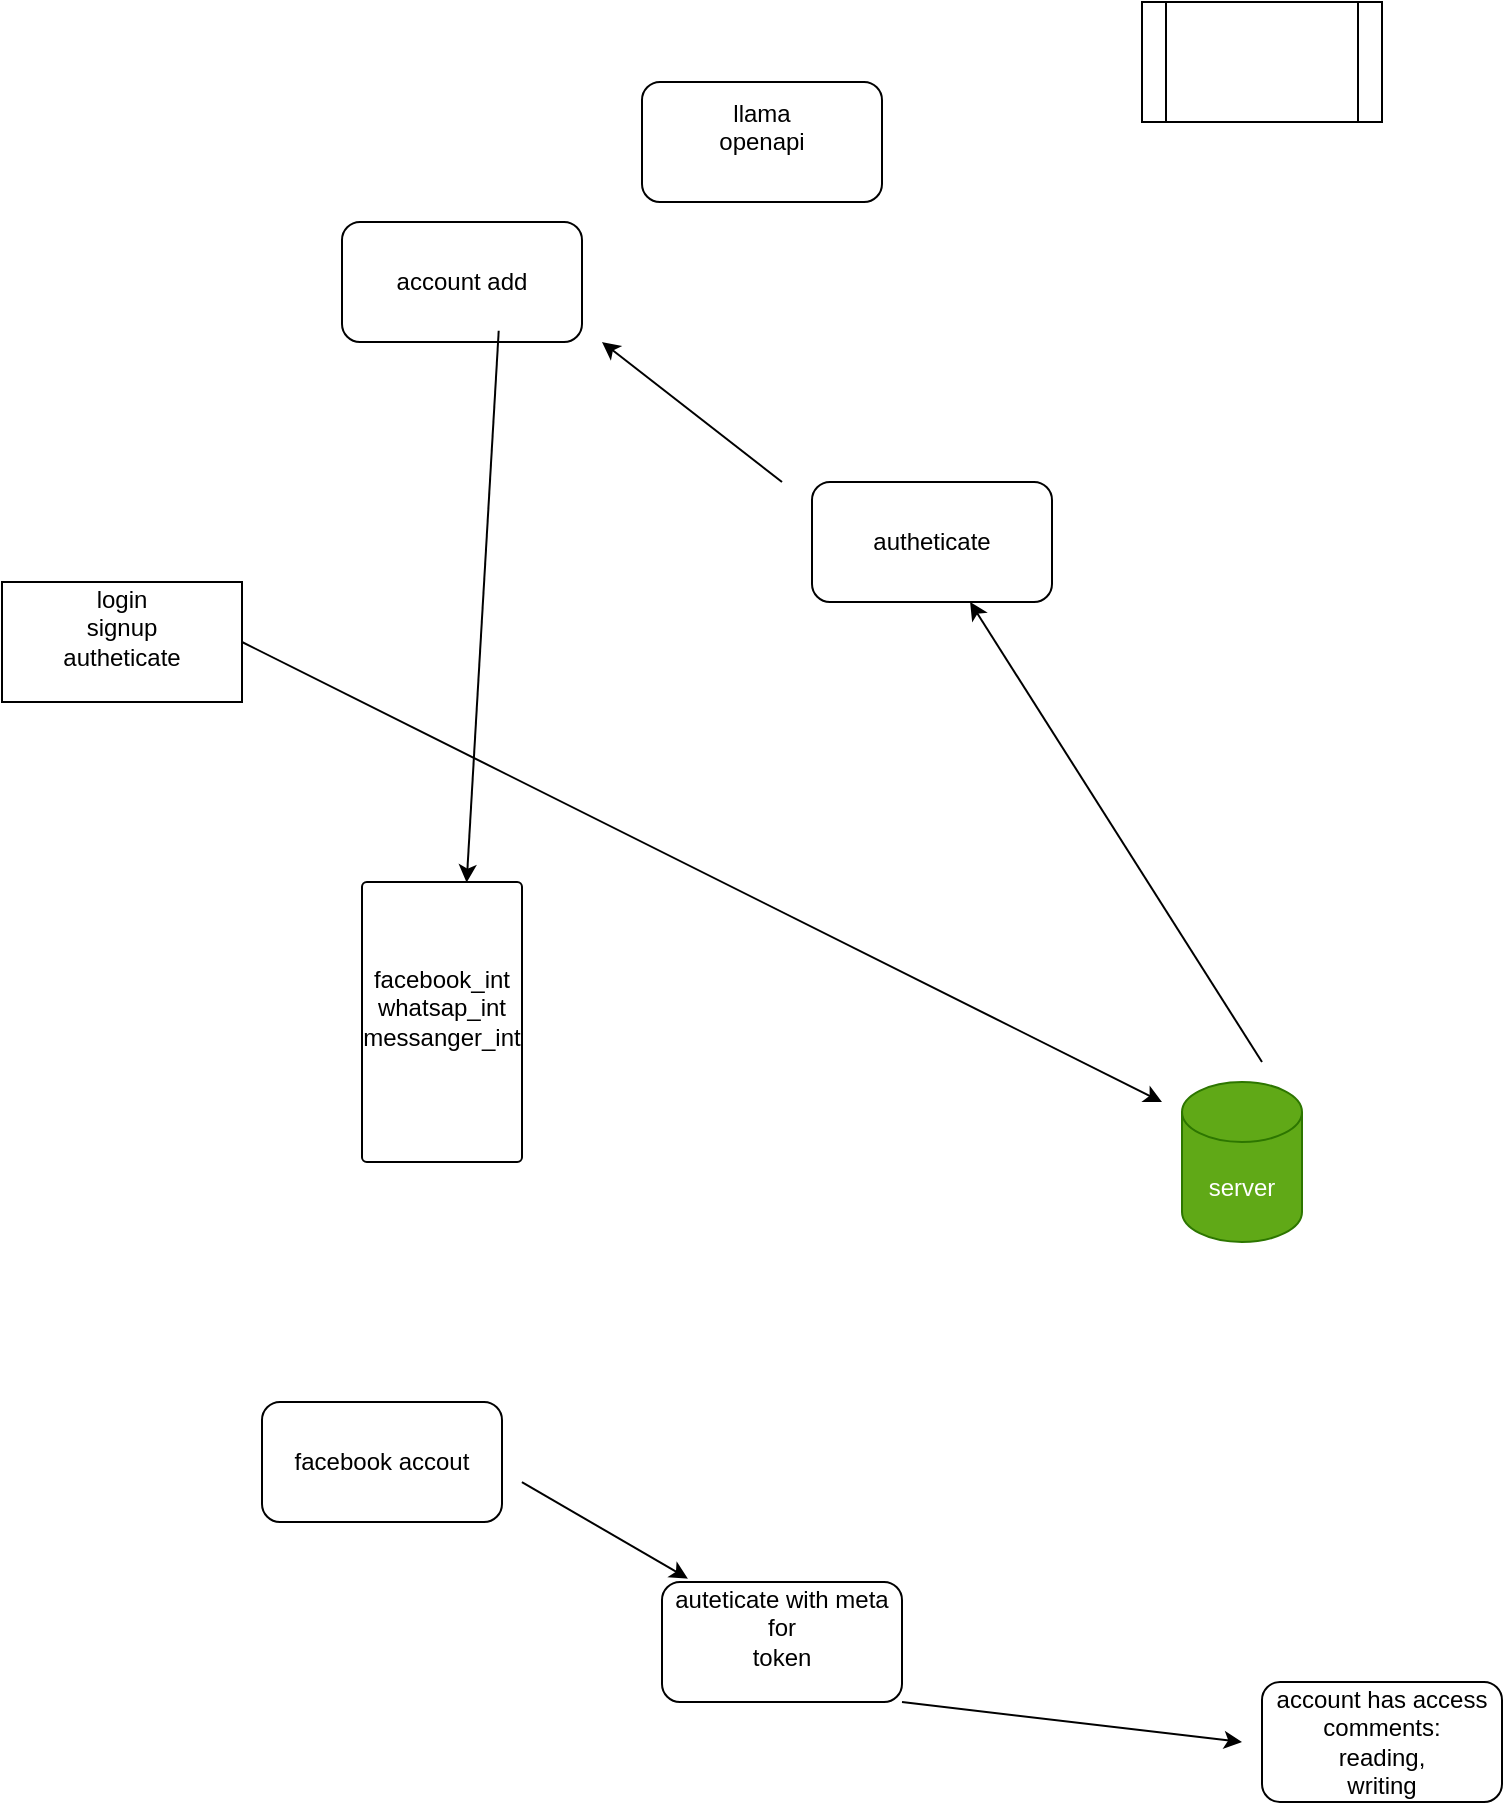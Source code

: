 <mxfile version="26.2.8">
  <diagram name="Page-1" id="A1qVyhz2VJNcaRa_lnCT">
    <mxGraphModel dx="1165" dy="1731" grid="1" gridSize="10" guides="1" tooltips="1" connect="1" arrows="1" fold="1" page="1" pageScale="1" pageWidth="850" pageHeight="1100" math="0" shadow="0">
      <root>
        <mxCell id="0" />
        <mxCell id="1" parent="0" />
        <mxCell id="6y-TLF1Q5oY9LBsILYBx-1" value="server" style="shape=cylinder3;whiteSpace=wrap;html=1;boundedLbl=1;backgroundOutline=1;size=15;fillColor=#60a917;fontColor=#ffffff;strokeColor=#2D7600;" vertex="1" parent="1">
          <mxGeometry x="610" y="270" width="60" height="80" as="geometry" />
        </mxCell>
        <mxCell id="6y-TLF1Q5oY9LBsILYBx-6" value="login&lt;div&gt;signup&lt;/div&gt;&lt;div&gt;autheticate&lt;/div&gt;&lt;div&gt;&lt;br&gt;&lt;/div&gt;" style="rounded=0;whiteSpace=wrap;html=1;rotation=0;labelBackgroundColor=default;fontColor=light-dark(#000000,#FFFFFF);" vertex="1" parent="1">
          <mxGeometry x="20" y="20" width="120" height="60" as="geometry" />
        </mxCell>
        <mxCell id="6y-TLF1Q5oY9LBsILYBx-11" value="facebook_int&lt;div&gt;whatsap_int&lt;/div&gt;&lt;div&gt;messanger_int&lt;/div&gt;&lt;div&gt;&lt;br&gt;&lt;/div&gt;" style="rounded=1;whiteSpace=wrap;html=1;rotation=0;direction=south;arcSize=3;" vertex="1" parent="1">
          <mxGeometry x="200" y="170" width="80" height="140" as="geometry" />
        </mxCell>
        <mxCell id="6y-TLF1Q5oY9LBsILYBx-13" value="llama&lt;div&gt;openapi&lt;/div&gt;&lt;div&gt;&lt;br&gt;&lt;/div&gt;" style="rounded=1;whiteSpace=wrap;html=1;rotation=0;" vertex="1" parent="1">
          <mxGeometry x="340" y="-230" width="120" height="60" as="geometry" />
        </mxCell>
        <mxCell id="6y-TLF1Q5oY9LBsILYBx-14" value="" style="shape=process;whiteSpace=wrap;html=1;backgroundOutline=1;" vertex="1" parent="1">
          <mxGeometry x="590" y="-270" width="120" height="60" as="geometry" />
        </mxCell>
        <mxCell id="6y-TLF1Q5oY9LBsILYBx-16" value="" style="endArrow=classic;html=1;rounded=0;exitX=1;exitY=0.5;exitDx=0;exitDy=0;" edge="1" parent="1" source="6y-TLF1Q5oY9LBsILYBx-6">
          <mxGeometry width="50" height="50" relative="1" as="geometry">
            <mxPoint x="310" y="90" as="sourcePoint" />
            <mxPoint x="600" y="280" as="targetPoint" />
          </mxGeometry>
        </mxCell>
        <mxCell id="6y-TLF1Q5oY9LBsILYBx-17" value="account add" style="rounded=1;whiteSpace=wrap;html=1;" vertex="1" parent="1">
          <mxGeometry x="190" y="-160" width="120" height="60" as="geometry" />
        </mxCell>
        <mxCell id="6y-TLF1Q5oY9LBsILYBx-19" value="autheticate" style="rounded=1;whiteSpace=wrap;html=1;" vertex="1" parent="1">
          <mxGeometry x="425" y="-30" width="120" height="60" as="geometry" />
        </mxCell>
        <mxCell id="6y-TLF1Q5oY9LBsILYBx-22" value="" style="endArrow=classic;html=1;rounded=0;" edge="1" parent="1" target="6y-TLF1Q5oY9LBsILYBx-19">
          <mxGeometry width="50" height="50" relative="1" as="geometry">
            <mxPoint x="650" y="260" as="sourcePoint" />
            <mxPoint x="650" y="150" as="targetPoint" />
          </mxGeometry>
        </mxCell>
        <mxCell id="6y-TLF1Q5oY9LBsILYBx-23" value="" style="endArrow=classic;html=1;rounded=0;exitX=1;exitY=0.25;exitDx=0;exitDy=0;" edge="1" parent="1">
          <mxGeometry width="50" height="50" relative="1" as="geometry">
            <mxPoint x="410" y="-30" as="sourcePoint" />
            <mxPoint x="320" y="-100" as="targetPoint" />
          </mxGeometry>
        </mxCell>
        <mxCell id="6y-TLF1Q5oY9LBsILYBx-24" value="" style="endArrow=classic;html=1;rounded=0;exitX=0.653;exitY=0.906;exitDx=0;exitDy=0;exitPerimeter=0;entryX=0.002;entryY=0.346;entryDx=0;entryDy=0;entryPerimeter=0;" edge="1" parent="1" source="6y-TLF1Q5oY9LBsILYBx-17" target="6y-TLF1Q5oY9LBsILYBx-11">
          <mxGeometry width="50" height="50" relative="1" as="geometry">
            <mxPoint x="310" y="90" as="sourcePoint" />
            <mxPoint x="260" y="110" as="targetPoint" />
          </mxGeometry>
        </mxCell>
        <mxCell id="6y-TLF1Q5oY9LBsILYBx-25" value="facebook accout" style="rounded=1;whiteSpace=wrap;html=1;" vertex="1" parent="1">
          <mxGeometry x="150" y="430" width="120" height="60" as="geometry" />
        </mxCell>
        <mxCell id="6y-TLF1Q5oY9LBsILYBx-26" value="auteticate with meta&lt;div&gt;for&lt;/div&gt;&lt;div&gt;token&lt;/div&gt;&lt;div&gt;&lt;br&gt;&lt;/div&gt;" style="rounded=1;whiteSpace=wrap;html=1;" vertex="1" parent="1">
          <mxGeometry x="350" y="520" width="120" height="60" as="geometry" />
        </mxCell>
        <mxCell id="6y-TLF1Q5oY9LBsILYBx-27" value="" style="endArrow=classic;html=1;rounded=0;entryX=0.108;entryY=-0.028;entryDx=0;entryDy=0;entryPerimeter=0;exitX=1.083;exitY=0.667;exitDx=0;exitDy=0;exitPerimeter=0;" edge="1" parent="1" source="6y-TLF1Q5oY9LBsILYBx-25" target="6y-TLF1Q5oY9LBsILYBx-26">
          <mxGeometry width="50" height="50" relative="1" as="geometry">
            <mxPoint x="310" y="470" as="sourcePoint" />
            <mxPoint x="360" y="420" as="targetPoint" />
          </mxGeometry>
        </mxCell>
        <mxCell id="6y-TLF1Q5oY9LBsILYBx-28" value="account has access&lt;div&gt;comments:&lt;/div&gt;&lt;div&gt;reading,&lt;/div&gt;&lt;div&gt;writing&lt;/div&gt;" style="rounded=1;whiteSpace=wrap;html=1;" vertex="1" parent="1">
          <mxGeometry x="650" y="570" width="120" height="60" as="geometry" />
        </mxCell>
        <mxCell id="6y-TLF1Q5oY9LBsILYBx-31" value="" style="endArrow=classic;html=1;rounded=0;" edge="1" parent="1">
          <mxGeometry width="50" height="50" relative="1" as="geometry">
            <mxPoint x="470" y="580" as="sourcePoint" />
            <mxPoint x="640" y="600" as="targetPoint" />
          </mxGeometry>
        </mxCell>
      </root>
    </mxGraphModel>
  </diagram>
</mxfile>
